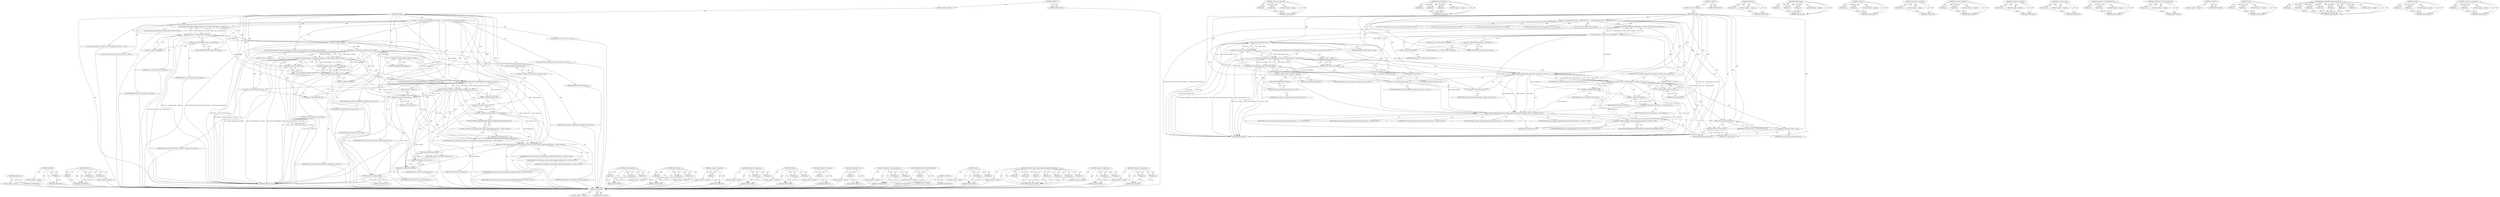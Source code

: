 digraph "&lt;operator&gt;.assignment" {
vulnerable_177 [label=<(METHOD,GetExtension)>];
vulnerable_178 [label=<(BLOCK,&lt;empty&gt;,&lt;empty&gt;)>];
vulnerable_179 [label=<(METHOD_RETURN,ANY)>];
vulnerable_124 [label=<(METHOD,&lt;operator&gt;.logicalAnd)>];
vulnerable_125 [label=<(PARAM,p1)>];
vulnerable_126 [label=<(PARAM,p2)>];
vulnerable_127 [label=<(BLOCK,&lt;empty&gt;,&lt;empty&gt;)>];
vulnerable_128 [label=<(METHOD_RETURN,ANY)>];
vulnerable_148 [label=<(METHOD,ParseCookieStore)>];
vulnerable_149 [label=<(PARAM,p1)>];
vulnerable_150 [label=<(PARAM,p2)>];
vulnerable_151 [label=<(PARAM,p3)>];
vulnerable_152 [label=<(BLOCK,&lt;empty&gt;,&lt;empty&gt;)>];
vulnerable_153 [label=<(METHOD_RETURN,ANY)>];
vulnerable_6 [label=<(METHOD,&lt;global&gt;)<SUB>1</SUB>>];
vulnerable_7 [label=<(BLOCK,&lt;empty&gt;,&lt;empty&gt;)<SUB>1</SUB>>];
vulnerable_8 [label=<(METHOD,RunImpl)<SUB>1</SUB>>];
vulnerable_9 [label=<(BLOCK,{
   DictionaryValue* details;
   EXTENSION_FUN...,{
   DictionaryValue* details;
   EXTENSION_FUN...)<SUB>1</SUB>>];
vulnerable_10 [label="<(LOCAL,DictionaryValue* details: DictionaryValue*)<SUB>2</SUB>>"];
vulnerable_11 [label=<(EXTENSION_FUNCTION_VALIDATE,EXTENSION_FUNCTION_VALIDATE(args_-&gt;GetDictionar...)<SUB>3</SUB>>];
vulnerable_12 [label=<(GetDictionary,args_-&gt;GetDictionary(0, &amp;details))<SUB>3</SUB>>];
vulnerable_13 [label=<(&lt;operator&gt;.indirectFieldAccess,args_-&gt;GetDictionary)<SUB>3</SUB>>];
vulnerable_14 [label=<(IDENTIFIER,args_,args_-&gt;GetDictionary(0, &amp;details))<SUB>3</SUB>>];
vulnerable_15 [label=<(FIELD_IDENTIFIER,GetDictionary,GetDictionary)<SUB>3</SUB>>];
vulnerable_16 [label=<(LITERAL,0,args_-&gt;GetDictionary(0, &amp;details))<SUB>3</SUB>>];
vulnerable_17 [label=<(&lt;operator&gt;.addressOf,&amp;details)<SUB>3</SUB>>];
vulnerable_18 [label=<(IDENTIFIER,details,args_-&gt;GetDictionary(0, &amp;details))<SUB>3</SUB>>];
vulnerable_19 [label="<(LOCAL,GURL url: GURL)<SUB>5</SUB>>"];
vulnerable_20 [label="<(CONTROL_STRUCTURE,IF,if (details-&gt;HasKey(keys::kUrlKey) &amp;&amp; !ParseUrl(details, &amp;url)))<SUB>6</SUB>>"];
vulnerable_21 [label="<(&lt;operator&gt;.logicalAnd,details-&gt;HasKey(keys::kUrlKey) &amp;&amp; !ParseUrl(det...)<SUB>6</SUB>>"];
vulnerable_22 [label="<(HasKey,details-&gt;HasKey(keys::kUrlKey))<SUB>6</SUB>>"];
vulnerable_23 [label=<(&lt;operator&gt;.indirectFieldAccess,details-&gt;HasKey)<SUB>6</SUB>>];
vulnerable_24 [label="<(IDENTIFIER,details,details-&gt;HasKey(keys::kUrlKey))<SUB>6</SUB>>"];
vulnerable_25 [label=<(FIELD_IDENTIFIER,HasKey,HasKey)<SUB>6</SUB>>];
vulnerable_26 [label="<(&lt;operator&gt;.fieldAccess,keys::kUrlKey)<SUB>6</SUB>>"];
vulnerable_27 [label="<(IDENTIFIER,keys,details-&gt;HasKey(keys::kUrlKey))<SUB>6</SUB>>"];
vulnerable_28 [label=<(FIELD_IDENTIFIER,kUrlKey,kUrlKey)<SUB>6</SUB>>];
vulnerable_29 [label=<(&lt;operator&gt;.logicalNot,!ParseUrl(details, &amp;url))<SUB>6</SUB>>];
vulnerable_30 [label=<(ParseUrl,ParseUrl(details, &amp;url))<SUB>6</SUB>>];
vulnerable_31 [label=<(IDENTIFIER,details,ParseUrl(details, &amp;url))<SUB>6</SUB>>];
vulnerable_32 [label=<(&lt;operator&gt;.addressOf,&amp;url)<SUB>6</SUB>>];
vulnerable_33 [label=<(IDENTIFIER,url,ParseUrl(details, &amp;url))<SUB>6</SUB>>];
vulnerable_34 [label=<(BLOCK,&lt;empty&gt;,&lt;empty&gt;)<SUB>7</SUB>>];
vulnerable_35 [label=<(RETURN,return false;,return false;)<SUB>7</SUB>>];
vulnerable_36 [label=<(LITERAL,false,return false;)<SUB>7</SUB>>];
vulnerable_37 [label="<(LOCAL,net.CookieStore* cookie_store: net.CookieStore*)<SUB>9</SUB>>"];
vulnerable_38 [label="<(LOCAL,std.string store_id: std.string)<SUB>10</SUB>>"];
vulnerable_39 [label=<(CONTROL_STRUCTURE,IF,if (!ParseCookieStore(details, &amp;cookie_store, &amp;store_id)))<SUB>11</SUB>>];
vulnerable_40 [label=<(&lt;operator&gt;.logicalNot,!ParseCookieStore(details, &amp;cookie_store, &amp;stor...)<SUB>11</SUB>>];
vulnerable_41 [label=<(ParseCookieStore,ParseCookieStore(details, &amp;cookie_store, &amp;store...)<SUB>11</SUB>>];
vulnerable_42 [label=<(IDENTIFIER,details,ParseCookieStore(details, &amp;cookie_store, &amp;store...)<SUB>11</SUB>>];
vulnerable_43 [label=<(&lt;operator&gt;.addressOf,&amp;cookie_store)<SUB>11</SUB>>];
vulnerable_44 [label=<(IDENTIFIER,cookie_store,ParseCookieStore(details, &amp;cookie_store, &amp;store...)<SUB>11</SUB>>];
vulnerable_45 [label=<(&lt;operator&gt;.addressOf,&amp;store_id)<SUB>11</SUB>>];
vulnerable_46 [label=<(IDENTIFIER,store_id,ParseCookieStore(details, &amp;cookie_store, &amp;store...)<SUB>11</SUB>>];
vulnerable_47 [label=<(BLOCK,&lt;empty&gt;,&lt;empty&gt;)<SUB>12</SUB>>];
vulnerable_48 [label=<(RETURN,return false;,return false;)<SUB>12</SUB>>];
vulnerable_49 [label=<(LITERAL,false,return false;)<SUB>12</SUB>>];
vulnerable_50 [label=<(DCHECK,DCHECK(cookie_store))<SUB>13</SUB>>];
vulnerable_51 [label=<(IDENTIFIER,cookie_store,DCHECK(cookie_store))<SUB>13</SUB>>];
vulnerable_52 [label="<(LOCAL,ListValue* matching_list: ListValue*)<SUB>15</SUB>>"];
vulnerable_53 [label=<(&lt;operator&gt;.assignment,* matching_list = new ListValue())<SUB>15</SUB>>];
vulnerable_54 [label=<(IDENTIFIER,matching_list,* matching_list = new ListValue())<SUB>15</SUB>>];
vulnerable_55 [label=<(&lt;operator&gt;.new,new ListValue())<SUB>15</SUB>>];
vulnerable_56 [label=<(IDENTIFIER,ListValue,new ListValue())<SUB>15</SUB>>];
vulnerable_57 [label="<(helpers.AppendMatchingCookiesToList,helpers::AppendMatchingCookiesToList(cookie_sto...)<SUB>16</SUB>>"];
vulnerable_58 [label="<(&lt;operator&gt;.fieldAccess,helpers::AppendMatchingCookiesToList)<SUB>16</SUB>>"];
vulnerable_59 [label="<(IDENTIFIER,helpers,helpers::AppendMatchingCookiesToList(cookie_sto...)<SUB>16</SUB>>"];
vulnerable_60 [label=<(FIELD_IDENTIFIER,AppendMatchingCookiesToList,AppendMatchingCookiesToList)<SUB>16</SUB>>];
vulnerable_61 [label="<(IDENTIFIER,cookie_store,helpers::AppendMatchingCookiesToList(cookie_sto...)<SUB>16</SUB>>"];
vulnerable_62 [label="<(IDENTIFIER,store_id,helpers::AppendMatchingCookiesToList(cookie_sto...)<SUB>16</SUB>>"];
vulnerable_63 [label="<(IDENTIFIER,url,helpers::AppendMatchingCookiesToList(cookie_sto...)<SUB>16</SUB>>"];
vulnerable_64 [label="<(IDENTIFIER,details,helpers::AppendMatchingCookiesToList(cookie_sto...)<SUB>16</SUB>>"];
vulnerable_65 [label=<(GetExtension,GetExtension())<SUB>17</SUB>>];
vulnerable_66 [label="<(IDENTIFIER,matching_list,helpers::AppendMatchingCookiesToList(cookie_sto...)<SUB>17</SUB>>"];
vulnerable_67 [label=<(reset,result_.reset(matching_list))<SUB>18</SUB>>];
vulnerable_68 [label=<(&lt;operator&gt;.fieldAccess,result_.reset)<SUB>18</SUB>>];
vulnerable_69 [label=<(IDENTIFIER,result_,result_.reset(matching_list))<SUB>18</SUB>>];
vulnerable_70 [label=<(FIELD_IDENTIFIER,reset,reset)<SUB>18</SUB>>];
vulnerable_71 [label=<(IDENTIFIER,matching_list,result_.reset(matching_list))<SUB>18</SUB>>];
vulnerable_72 [label=<(RETURN,return true;,return true;)<SUB>19</SUB>>];
vulnerable_73 [label=<(LITERAL,true,return true;)<SUB>19</SUB>>];
vulnerable_74 [label=<(METHOD_RETURN,bool)<SUB>1</SUB>>];
vulnerable_76 [label=<(METHOD_RETURN,ANY)<SUB>1</SUB>>];
vulnerable_154 [label=<(METHOD,DCHECK)>];
vulnerable_155 [label=<(PARAM,p1)>];
vulnerable_156 [label=<(BLOCK,&lt;empty&gt;,&lt;empty&gt;)>];
vulnerable_157 [label=<(METHOD_RETURN,ANY)>];
vulnerable_109 [label=<(METHOD,GetDictionary)>];
vulnerable_110 [label=<(PARAM,p1)>];
vulnerable_111 [label=<(PARAM,p2)>];
vulnerable_112 [label=<(PARAM,p3)>];
vulnerable_113 [label=<(BLOCK,&lt;empty&gt;,&lt;empty&gt;)>];
vulnerable_114 [label=<(METHOD_RETURN,ANY)>];
vulnerable_143 [label=<(METHOD,ParseUrl)>];
vulnerable_144 [label=<(PARAM,p1)>];
vulnerable_145 [label=<(PARAM,p2)>];
vulnerable_146 [label=<(BLOCK,&lt;empty&gt;,&lt;empty&gt;)>];
vulnerable_147 [label=<(METHOD_RETURN,ANY)>];
vulnerable_139 [label=<(METHOD,&lt;operator&gt;.logicalNot)>];
vulnerable_140 [label=<(PARAM,p1)>];
vulnerable_141 [label=<(BLOCK,&lt;empty&gt;,&lt;empty&gt;)>];
vulnerable_142 [label=<(METHOD_RETURN,ANY)>];
vulnerable_134 [label=<(METHOD,&lt;operator&gt;.fieldAccess)>];
vulnerable_135 [label=<(PARAM,p1)>];
vulnerable_136 [label=<(PARAM,p2)>];
vulnerable_137 [label=<(BLOCK,&lt;empty&gt;,&lt;empty&gt;)>];
vulnerable_138 [label=<(METHOD_RETURN,ANY)>];
vulnerable_120 [label=<(METHOD,&lt;operator&gt;.addressOf)>];
vulnerable_121 [label=<(PARAM,p1)>];
vulnerable_122 [label=<(BLOCK,&lt;empty&gt;,&lt;empty&gt;)>];
vulnerable_123 [label=<(METHOD_RETURN,ANY)>];
vulnerable_163 [label=<(METHOD,&lt;operator&gt;.new)>];
vulnerable_164 [label=<(PARAM,p1)>];
vulnerable_165 [label=<(BLOCK,&lt;empty&gt;,&lt;empty&gt;)>];
vulnerable_166 [label=<(METHOD_RETURN,ANY)>];
vulnerable_115 [label=<(METHOD,&lt;operator&gt;.indirectFieldAccess)>];
vulnerable_116 [label=<(PARAM,p1)>];
vulnerable_117 [label=<(PARAM,p2)>];
vulnerable_118 [label=<(BLOCK,&lt;empty&gt;,&lt;empty&gt;)>];
vulnerable_119 [label=<(METHOD_RETURN,ANY)>];
vulnerable_105 [label=<(METHOD,EXTENSION_FUNCTION_VALIDATE)>];
vulnerable_106 [label=<(PARAM,p1)>];
vulnerable_107 [label=<(BLOCK,&lt;empty&gt;,&lt;empty&gt;)>];
vulnerable_108 [label=<(METHOD_RETURN,ANY)>];
vulnerable_99 [label=<(METHOD,&lt;global&gt;)<SUB>1</SUB>>];
vulnerable_100 [label=<(BLOCK,&lt;empty&gt;,&lt;empty&gt;)>];
vulnerable_101 [label=<(METHOD_RETURN,ANY)>];
vulnerable_180 [label=<(METHOD,reset)>];
vulnerable_181 [label=<(PARAM,p1)>];
vulnerable_182 [label=<(PARAM,p2)>];
vulnerable_183 [label=<(BLOCK,&lt;empty&gt;,&lt;empty&gt;)>];
vulnerable_184 [label=<(METHOD_RETURN,ANY)>];
vulnerable_167 [label=<(METHOD,helpers.AppendMatchingCookiesToList)>];
vulnerable_168 [label=<(PARAM,p1)>];
vulnerable_169 [label=<(PARAM,p2)>];
vulnerable_170 [label=<(PARAM,p3)>];
vulnerable_171 [label=<(PARAM,p4)>];
vulnerable_172 [label=<(PARAM,p5)>];
vulnerable_173 [label=<(PARAM,p6)>];
vulnerable_174 [label=<(PARAM,p7)>];
vulnerable_175 [label=<(BLOCK,&lt;empty&gt;,&lt;empty&gt;)>];
vulnerable_176 [label=<(METHOD_RETURN,ANY)>];
vulnerable_129 [label=<(METHOD,HasKey)>];
vulnerable_130 [label=<(PARAM,p1)>];
vulnerable_131 [label=<(PARAM,p2)>];
vulnerable_132 [label=<(BLOCK,&lt;empty&gt;,&lt;empty&gt;)>];
vulnerable_133 [label=<(METHOD_RETURN,ANY)>];
vulnerable_158 [label=<(METHOD,&lt;operator&gt;.assignment)>];
vulnerable_159 [label=<(PARAM,p1)>];
vulnerable_160 [label=<(PARAM,p2)>];
vulnerable_161 [label=<(BLOCK,&lt;empty&gt;,&lt;empty&gt;)>];
vulnerable_162 [label=<(METHOD_RETURN,ANY)>];
fixed_181 [label=<(METHOD,GetExtension)>];
fixed_182 [label=<(BLOCK,&lt;empty&gt;,&lt;empty&gt;)>];
fixed_183 [label=<(METHOD_RETURN,ANY)>];
fixed_127 [label=<(METHOD,DCHECK)>];
fixed_128 [label=<(PARAM,p1)>];
fixed_129 [label=<(BLOCK,&lt;empty&gt;,&lt;empty&gt;)>];
fixed_130 [label=<(METHOD_RETURN,ANY)>];
fixed_150 [label=<(METHOD,ParseUrl)>];
fixed_151 [label=<(PARAM,p1)>];
fixed_152 [label=<(PARAM,p2)>];
fixed_153 [label=<(PARAM,p3)>];
fixed_154 [label=<(BLOCK,&lt;empty&gt;,&lt;empty&gt;)>];
fixed_155 [label=<(METHOD_RETURN,ANY)>];
fixed_6 [label=<(METHOD,&lt;global&gt;)<SUB>1</SUB>>];
fixed_7 [label=<(BLOCK,&lt;empty&gt;,&lt;empty&gt;)<SUB>1</SUB>>];
fixed_8 [label=<(METHOD,RunImpl)<SUB>1</SUB>>];
fixed_9 [label=<(BLOCK,{
  // Return false if the arguments are malfor...,{
  // Return false if the arguments are malfor...)<SUB>1</SUB>>];
fixed_10 [label="<(LOCAL,DictionaryValue* details: DictionaryValue*)<SUB>3</SUB>>"];
fixed_11 [label=<(EXTENSION_FUNCTION_VALIDATE,EXTENSION_FUNCTION_VALIDATE(args_-&gt;GetDictionar...)<SUB>4</SUB>>];
fixed_12 [label=<(GetDictionary,args_-&gt;GetDictionary(0, &amp;details))<SUB>4</SUB>>];
fixed_13 [label=<(&lt;operator&gt;.indirectFieldAccess,args_-&gt;GetDictionary)<SUB>4</SUB>>];
fixed_14 [label=<(IDENTIFIER,args_,args_-&gt;GetDictionary(0, &amp;details))<SUB>4</SUB>>];
fixed_15 [label=<(FIELD_IDENTIFIER,GetDictionary,GetDictionary)<SUB>4</SUB>>];
fixed_16 [label=<(LITERAL,0,args_-&gt;GetDictionary(0, &amp;details))<SUB>4</SUB>>];
fixed_17 [label=<(&lt;operator&gt;.addressOf,&amp;details)<SUB>4</SUB>>];
fixed_18 [label=<(IDENTIFIER,details,args_-&gt;GetDictionary(0, &amp;details))<SUB>4</SUB>>];
fixed_19 [label=<(DCHECK,DCHECK(details))<SUB>5</SUB>>];
fixed_20 [label=<(IDENTIFIER,details,DCHECK(details))<SUB>5</SUB>>];
fixed_21 [label="<(LOCAL,GURL url: GURL)<SUB>7</SUB>>"];
fixed_22 [label="<(CONTROL_STRUCTURE,IF,if (details-&gt;HasKey(keys::kUrlKey) &amp;&amp; !ParseUrl(details, &amp;url, false)))<SUB>8</SUB>>"];
fixed_23 [label="<(&lt;operator&gt;.logicalAnd,details-&gt;HasKey(keys::kUrlKey) &amp;&amp; !ParseUrl(det...)<SUB>8</SUB>>"];
fixed_24 [label="<(HasKey,details-&gt;HasKey(keys::kUrlKey))<SUB>8</SUB>>"];
fixed_25 [label=<(&lt;operator&gt;.indirectFieldAccess,details-&gt;HasKey)<SUB>8</SUB>>];
fixed_26 [label="<(IDENTIFIER,details,details-&gt;HasKey(keys::kUrlKey))<SUB>8</SUB>>"];
fixed_27 [label=<(FIELD_IDENTIFIER,HasKey,HasKey)<SUB>8</SUB>>];
fixed_28 [label="<(&lt;operator&gt;.fieldAccess,keys::kUrlKey)<SUB>8</SUB>>"];
fixed_29 [label="<(IDENTIFIER,keys,details-&gt;HasKey(keys::kUrlKey))<SUB>8</SUB>>"];
fixed_30 [label=<(FIELD_IDENTIFIER,kUrlKey,kUrlKey)<SUB>8</SUB>>];
fixed_31 [label=<(&lt;operator&gt;.logicalNot,!ParseUrl(details, &amp;url, false))<SUB>8</SUB>>];
fixed_32 [label=<(ParseUrl,ParseUrl(details, &amp;url, false))<SUB>8</SUB>>];
fixed_33 [label=<(IDENTIFIER,details,ParseUrl(details, &amp;url, false))<SUB>8</SUB>>];
fixed_34 [label=<(&lt;operator&gt;.addressOf,&amp;url)<SUB>8</SUB>>];
fixed_35 [label=<(IDENTIFIER,url,ParseUrl(details, &amp;url, false))<SUB>8</SUB>>];
fixed_36 [label=<(LITERAL,false,ParseUrl(details, &amp;url, false))<SUB>8</SUB>>];
fixed_37 [label=<(BLOCK,&lt;empty&gt;,&lt;empty&gt;)<SUB>9</SUB>>];
fixed_38 [label=<(RETURN,return false;,return false;)<SUB>9</SUB>>];
fixed_39 [label=<(LITERAL,false,return false;)<SUB>9</SUB>>];
fixed_40 [label="<(LOCAL,net.CookieStore* cookie_store: net.CookieStore*)<SUB>11</SUB>>"];
fixed_41 [label="<(LOCAL,std.string store_id: std.string)<SUB>12</SUB>>"];
fixed_42 [label=<(CONTROL_STRUCTURE,IF,if (!ParseCookieStore(details, &amp;cookie_store, &amp;store_id)))<SUB>13</SUB>>];
fixed_43 [label=<(&lt;operator&gt;.logicalNot,!ParseCookieStore(details, &amp;cookie_store, &amp;stor...)<SUB>13</SUB>>];
fixed_44 [label=<(ParseCookieStore,ParseCookieStore(details, &amp;cookie_store, &amp;store...)<SUB>13</SUB>>];
fixed_45 [label=<(IDENTIFIER,details,ParseCookieStore(details, &amp;cookie_store, &amp;store...)<SUB>13</SUB>>];
fixed_46 [label=<(&lt;operator&gt;.addressOf,&amp;cookie_store)<SUB>13</SUB>>];
fixed_47 [label=<(IDENTIFIER,cookie_store,ParseCookieStore(details, &amp;cookie_store, &amp;store...)<SUB>13</SUB>>];
fixed_48 [label=<(&lt;operator&gt;.addressOf,&amp;store_id)<SUB>13</SUB>>];
fixed_49 [label=<(IDENTIFIER,store_id,ParseCookieStore(details, &amp;cookie_store, &amp;store...)<SUB>13</SUB>>];
fixed_50 [label=<(BLOCK,&lt;empty&gt;,&lt;empty&gt;)<SUB>14</SUB>>];
fixed_51 [label=<(RETURN,return false;,return false;)<SUB>14</SUB>>];
fixed_52 [label=<(LITERAL,false,return false;)<SUB>14</SUB>>];
fixed_53 [label=<(DCHECK,DCHECK(cookie_store))<SUB>15</SUB>>];
fixed_54 [label=<(IDENTIFIER,cookie_store,DCHECK(cookie_store))<SUB>15</SUB>>];
fixed_55 [label="<(LOCAL,ListValue* matching_list: ListValue*)<SUB>17</SUB>>"];
fixed_56 [label=<(&lt;operator&gt;.assignment,* matching_list = new ListValue())<SUB>17</SUB>>];
fixed_57 [label=<(IDENTIFIER,matching_list,* matching_list = new ListValue())<SUB>17</SUB>>];
fixed_58 [label=<(&lt;operator&gt;.new,new ListValue())<SUB>17</SUB>>];
fixed_59 [label=<(IDENTIFIER,ListValue,new ListValue())<SUB>17</SUB>>];
fixed_60 [label="<(extension_cookies_helpers.AppendMatchingCookiesToList,extension_cookies_helpers::AppendMatchingCookie...)<SUB>18</SUB>>"];
fixed_61 [label="<(&lt;operator&gt;.fieldAccess,extension_cookies_helpers::AppendMatchingCookie...)<SUB>18</SUB>>"];
fixed_62 [label="<(IDENTIFIER,extension_cookies_helpers,extension_cookies_helpers::AppendMatchingCookie...)<SUB>18</SUB>>"];
fixed_63 [label=<(FIELD_IDENTIFIER,AppendMatchingCookiesToList,AppendMatchingCookiesToList)<SUB>18</SUB>>];
fixed_64 [label="<(IDENTIFIER,cookie_store,extension_cookies_helpers::AppendMatchingCookie...)<SUB>19</SUB>>"];
fixed_65 [label="<(IDENTIFIER,store_id,extension_cookies_helpers::AppendMatchingCookie...)<SUB>19</SUB>>"];
fixed_66 [label="<(IDENTIFIER,url,extension_cookies_helpers::AppendMatchingCookie...)<SUB>19</SUB>>"];
fixed_67 [label="<(IDENTIFIER,details,extension_cookies_helpers::AppendMatchingCookie...)<SUB>19</SUB>>"];
fixed_68 [label=<(GetExtension,GetExtension())<SUB>19</SUB>>];
fixed_69 [label="<(IDENTIFIER,matching_list,extension_cookies_helpers::AppendMatchingCookie...)<SUB>19</SUB>>"];
fixed_70 [label=<(reset,result_.reset(matching_list))<SUB>20</SUB>>];
fixed_71 [label=<(&lt;operator&gt;.fieldAccess,result_.reset)<SUB>20</SUB>>];
fixed_72 [label=<(IDENTIFIER,result_,result_.reset(matching_list))<SUB>20</SUB>>];
fixed_73 [label=<(FIELD_IDENTIFIER,reset,reset)<SUB>20</SUB>>];
fixed_74 [label=<(IDENTIFIER,matching_list,result_.reset(matching_list))<SUB>20</SUB>>];
fixed_75 [label=<(RETURN,return true;,return true;)<SUB>21</SUB>>];
fixed_76 [label=<(LITERAL,true,return true;)<SUB>21</SUB>>];
fixed_77 [label=<(METHOD_RETURN,bool)<SUB>1</SUB>>];
fixed_79 [label=<(METHOD_RETURN,ANY)<SUB>1</SUB>>];
fixed_156 [label=<(METHOD,ParseCookieStore)>];
fixed_157 [label=<(PARAM,p1)>];
fixed_158 [label=<(PARAM,p2)>];
fixed_159 [label=<(PARAM,p3)>];
fixed_160 [label=<(BLOCK,&lt;empty&gt;,&lt;empty&gt;)>];
fixed_161 [label=<(METHOD_RETURN,ANY)>];
fixed_112 [label=<(METHOD,GetDictionary)>];
fixed_113 [label=<(PARAM,p1)>];
fixed_114 [label=<(PARAM,p2)>];
fixed_115 [label=<(PARAM,p3)>];
fixed_116 [label=<(BLOCK,&lt;empty&gt;,&lt;empty&gt;)>];
fixed_117 [label=<(METHOD_RETURN,ANY)>];
fixed_146 [label=<(METHOD,&lt;operator&gt;.logicalNot)>];
fixed_147 [label=<(PARAM,p1)>];
fixed_148 [label=<(BLOCK,&lt;empty&gt;,&lt;empty&gt;)>];
fixed_149 [label=<(METHOD_RETURN,ANY)>];
fixed_141 [label=<(METHOD,&lt;operator&gt;.fieldAccess)>];
fixed_142 [label=<(PARAM,p1)>];
fixed_143 [label=<(PARAM,p2)>];
fixed_144 [label=<(BLOCK,&lt;empty&gt;,&lt;empty&gt;)>];
fixed_145 [label=<(METHOD_RETURN,ANY)>];
fixed_136 [label=<(METHOD,HasKey)>];
fixed_137 [label=<(PARAM,p1)>];
fixed_138 [label=<(PARAM,p2)>];
fixed_139 [label=<(BLOCK,&lt;empty&gt;,&lt;empty&gt;)>];
fixed_140 [label=<(METHOD_RETURN,ANY)>];
fixed_123 [label=<(METHOD,&lt;operator&gt;.addressOf)>];
fixed_124 [label=<(PARAM,p1)>];
fixed_125 [label=<(BLOCK,&lt;empty&gt;,&lt;empty&gt;)>];
fixed_126 [label=<(METHOD_RETURN,ANY)>];
fixed_167 [label=<(METHOD,&lt;operator&gt;.new)>];
fixed_168 [label=<(PARAM,p1)>];
fixed_169 [label=<(BLOCK,&lt;empty&gt;,&lt;empty&gt;)>];
fixed_170 [label=<(METHOD_RETURN,ANY)>];
fixed_118 [label=<(METHOD,&lt;operator&gt;.indirectFieldAccess)>];
fixed_119 [label=<(PARAM,p1)>];
fixed_120 [label=<(PARAM,p2)>];
fixed_121 [label=<(BLOCK,&lt;empty&gt;,&lt;empty&gt;)>];
fixed_122 [label=<(METHOD_RETURN,ANY)>];
fixed_108 [label=<(METHOD,EXTENSION_FUNCTION_VALIDATE)>];
fixed_109 [label=<(PARAM,p1)>];
fixed_110 [label=<(BLOCK,&lt;empty&gt;,&lt;empty&gt;)>];
fixed_111 [label=<(METHOD_RETURN,ANY)>];
fixed_102 [label=<(METHOD,&lt;global&gt;)<SUB>1</SUB>>];
fixed_103 [label=<(BLOCK,&lt;empty&gt;,&lt;empty&gt;)>];
fixed_104 [label=<(METHOD_RETURN,ANY)>];
fixed_184 [label=<(METHOD,reset)>];
fixed_185 [label=<(PARAM,p1)>];
fixed_186 [label=<(PARAM,p2)>];
fixed_187 [label=<(BLOCK,&lt;empty&gt;,&lt;empty&gt;)>];
fixed_188 [label=<(METHOD_RETURN,ANY)>];
fixed_171 [label=<(METHOD,extension_cookies_helpers.AppendMatchingCookiesToList)>];
fixed_172 [label=<(PARAM,p1)>];
fixed_173 [label=<(PARAM,p2)>];
fixed_174 [label=<(PARAM,p3)>];
fixed_175 [label=<(PARAM,p4)>];
fixed_176 [label=<(PARAM,p5)>];
fixed_177 [label=<(PARAM,p6)>];
fixed_178 [label=<(PARAM,p7)>];
fixed_179 [label=<(BLOCK,&lt;empty&gt;,&lt;empty&gt;)>];
fixed_180 [label=<(METHOD_RETURN,ANY)>];
fixed_131 [label=<(METHOD,&lt;operator&gt;.logicalAnd)>];
fixed_132 [label=<(PARAM,p1)>];
fixed_133 [label=<(PARAM,p2)>];
fixed_134 [label=<(BLOCK,&lt;empty&gt;,&lt;empty&gt;)>];
fixed_135 [label=<(METHOD_RETURN,ANY)>];
fixed_162 [label=<(METHOD,&lt;operator&gt;.assignment)>];
fixed_163 [label=<(PARAM,p1)>];
fixed_164 [label=<(PARAM,p2)>];
fixed_165 [label=<(BLOCK,&lt;empty&gt;,&lt;empty&gt;)>];
fixed_166 [label=<(METHOD_RETURN,ANY)>];
vulnerable_177 -> vulnerable_178  [key=0, label="AST: "];
vulnerable_177 -> vulnerable_179  [key=0, label="AST: "];
vulnerable_177 -> vulnerable_179  [key=1, label="CFG: "];
vulnerable_124 -> vulnerable_125  [key=0, label="AST: "];
vulnerable_124 -> vulnerable_125  [key=1, label="DDG: "];
vulnerable_124 -> vulnerable_127  [key=0, label="AST: "];
vulnerable_124 -> vulnerable_126  [key=0, label="AST: "];
vulnerable_124 -> vulnerable_126  [key=1, label="DDG: "];
vulnerable_124 -> vulnerable_128  [key=0, label="AST: "];
vulnerable_124 -> vulnerable_128  [key=1, label="CFG: "];
vulnerable_125 -> vulnerable_128  [key=0, label="DDG: p1"];
vulnerable_126 -> vulnerable_128  [key=0, label="DDG: p2"];
vulnerable_148 -> vulnerable_149  [key=0, label="AST: "];
vulnerable_148 -> vulnerable_149  [key=1, label="DDG: "];
vulnerable_148 -> vulnerable_152  [key=0, label="AST: "];
vulnerable_148 -> vulnerable_150  [key=0, label="AST: "];
vulnerable_148 -> vulnerable_150  [key=1, label="DDG: "];
vulnerable_148 -> vulnerable_153  [key=0, label="AST: "];
vulnerable_148 -> vulnerable_153  [key=1, label="CFG: "];
vulnerable_148 -> vulnerable_151  [key=0, label="AST: "];
vulnerable_148 -> vulnerable_151  [key=1, label="DDG: "];
vulnerable_149 -> vulnerable_153  [key=0, label="DDG: p1"];
vulnerable_150 -> vulnerable_153  [key=0, label="DDG: p2"];
vulnerable_151 -> vulnerable_153  [key=0, label="DDG: p3"];
vulnerable_6 -> vulnerable_7  [key=0, label="AST: "];
vulnerable_6 -> vulnerable_76  [key=0, label="AST: "];
vulnerable_6 -> vulnerable_76  [key=1, label="CFG: "];
vulnerable_7 -> vulnerable_8  [key=0, label="AST: "];
vulnerable_8 -> vulnerable_9  [key=0, label="AST: "];
vulnerable_8 -> vulnerable_74  [key=0, label="AST: "];
vulnerable_8 -> vulnerable_15  [key=0, label="CFG: "];
vulnerable_8 -> vulnerable_72  [key=0, label="DDG: "];
vulnerable_8 -> vulnerable_50  [key=0, label="DDG: "];
vulnerable_8 -> vulnerable_57  [key=0, label="DDG: "];
vulnerable_8 -> vulnerable_67  [key=0, label="DDG: "];
vulnerable_8 -> vulnerable_73  [key=0, label="DDG: "];
vulnerable_8 -> vulnerable_12  [key=0, label="DDG: "];
vulnerable_8 -> vulnerable_35  [key=0, label="DDG: "];
vulnerable_8 -> vulnerable_48  [key=0, label="DDG: "];
vulnerable_8 -> vulnerable_55  [key=0, label="DDG: "];
vulnerable_8 -> vulnerable_22  [key=0, label="DDG: "];
vulnerable_8 -> vulnerable_36  [key=0, label="DDG: "];
vulnerable_8 -> vulnerable_41  [key=0, label="DDG: "];
vulnerable_8 -> vulnerable_49  [key=0, label="DDG: "];
vulnerable_8 -> vulnerable_30  [key=0, label="DDG: "];
vulnerable_9 -> vulnerable_10  [key=0, label="AST: "];
vulnerable_9 -> vulnerable_11  [key=0, label="AST: "];
vulnerable_9 -> vulnerable_19  [key=0, label="AST: "];
vulnerable_9 -> vulnerable_20  [key=0, label="AST: "];
vulnerable_9 -> vulnerable_37  [key=0, label="AST: "];
vulnerable_9 -> vulnerable_38  [key=0, label="AST: "];
vulnerable_9 -> vulnerable_39  [key=0, label="AST: "];
vulnerable_9 -> vulnerable_50  [key=0, label="AST: "];
vulnerable_9 -> vulnerable_52  [key=0, label="AST: "];
vulnerable_9 -> vulnerable_53  [key=0, label="AST: "];
vulnerable_9 -> vulnerable_57  [key=0, label="AST: "];
vulnerable_9 -> vulnerable_67  [key=0, label="AST: "];
vulnerable_9 -> vulnerable_72  [key=0, label="AST: "];
vulnerable_11 -> vulnerable_12  [key=0, label="AST: "];
vulnerable_11 -> vulnerable_25  [key=0, label="CFG: "];
vulnerable_11 -> vulnerable_74  [key=0, label="DDG: args_-&gt;GetDictionary(0, &amp;details)"];
vulnerable_11 -> vulnerable_74  [key=1, label="DDG: EXTENSION_FUNCTION_VALIDATE(args_-&gt;GetDictionary(0, &amp;details))"];
vulnerable_12 -> vulnerable_13  [key=0, label="AST: "];
vulnerable_12 -> vulnerable_16  [key=0, label="AST: "];
vulnerable_12 -> vulnerable_17  [key=0, label="AST: "];
vulnerable_12 -> vulnerable_11  [key=0, label="CFG: "];
vulnerable_12 -> vulnerable_11  [key=1, label="DDG: args_-&gt;GetDictionary"];
vulnerable_12 -> vulnerable_11  [key=2, label="DDG: 0"];
vulnerable_12 -> vulnerable_11  [key=3, label="DDG: &amp;details"];
vulnerable_12 -> vulnerable_74  [key=0, label="DDG: args_-&gt;GetDictionary"];
vulnerable_12 -> vulnerable_74  [key=1, label="DDG: &amp;details"];
vulnerable_12 -> vulnerable_57  [key=0, label="DDG: &amp;details"];
vulnerable_12 -> vulnerable_41  [key=0, label="DDG: &amp;details"];
vulnerable_12 -> vulnerable_30  [key=0, label="DDG: &amp;details"];
vulnerable_13 -> vulnerable_14  [key=0, label="AST: "];
vulnerable_13 -> vulnerable_15  [key=0, label="AST: "];
vulnerable_13 -> vulnerable_17  [key=0, label="CFG: "];
vulnerable_15 -> vulnerable_13  [key=0, label="CFG: "];
vulnerable_17 -> vulnerable_18  [key=0, label="AST: "];
vulnerable_17 -> vulnerable_12  [key=0, label="CFG: "];
vulnerable_20 -> vulnerable_21  [key=0, label="AST: "];
vulnerable_20 -> vulnerable_34  [key=0, label="AST: "];
vulnerable_21 -> vulnerable_22  [key=0, label="AST: "];
vulnerable_21 -> vulnerable_29  [key=0, label="AST: "];
vulnerable_21 -> vulnerable_35  [key=0, label="CFG: "];
vulnerable_21 -> vulnerable_35  [key=1, label="CDG: "];
vulnerable_21 -> vulnerable_43  [key=0, label="CFG: "];
vulnerable_21 -> vulnerable_43  [key=1, label="CDG: "];
vulnerable_21 -> vulnerable_74  [key=0, label="DDG: details-&gt;HasKey(keys::kUrlKey)"];
vulnerable_21 -> vulnerable_74  [key=1, label="DDG: !ParseUrl(details, &amp;url)"];
vulnerable_21 -> vulnerable_74  [key=2, label="DDG: details-&gt;HasKey(keys::kUrlKey) &amp;&amp; !ParseUrl(details, &amp;url)"];
vulnerable_21 -> vulnerable_41  [key=0, label="CDG: "];
vulnerable_21 -> vulnerable_45  [key=0, label="CDG: "];
vulnerable_21 -> vulnerable_40  [key=0, label="CDG: "];
vulnerable_22 -> vulnerable_23  [key=0, label="AST: "];
vulnerable_22 -> vulnerable_26  [key=0, label="AST: "];
vulnerable_22 -> vulnerable_21  [key=0, label="CFG: "];
vulnerable_22 -> vulnerable_21  [key=1, label="DDG: details-&gt;HasKey"];
vulnerable_22 -> vulnerable_21  [key=2, label="DDG: keys::kUrlKey"];
vulnerable_22 -> vulnerable_32  [key=0, label="CFG: "];
vulnerable_22 -> vulnerable_32  [key=1, label="CDG: "];
vulnerable_22 -> vulnerable_74  [key=0, label="DDG: details-&gt;HasKey"];
vulnerable_22 -> vulnerable_74  [key=1, label="DDG: keys::kUrlKey"];
vulnerable_22 -> vulnerable_57  [key=0, label="DDG: details-&gt;HasKey"];
vulnerable_22 -> vulnerable_41  [key=0, label="DDG: details-&gt;HasKey"];
vulnerable_22 -> vulnerable_30  [key=0, label="DDG: details-&gt;HasKey"];
vulnerable_22 -> vulnerable_30  [key=1, label="CDG: "];
vulnerable_22 -> vulnerable_29  [key=0, label="CDG: "];
vulnerable_23 -> vulnerable_24  [key=0, label="AST: "];
vulnerable_23 -> vulnerable_25  [key=0, label="AST: "];
vulnerable_23 -> vulnerable_28  [key=0, label="CFG: "];
vulnerable_25 -> vulnerable_23  [key=0, label="CFG: "];
vulnerable_26 -> vulnerable_27  [key=0, label="AST: "];
vulnerable_26 -> vulnerable_28  [key=0, label="AST: "];
vulnerable_26 -> vulnerable_22  [key=0, label="CFG: "];
vulnerable_28 -> vulnerable_26  [key=0, label="CFG: "];
vulnerable_29 -> vulnerable_30  [key=0, label="AST: "];
vulnerable_29 -> vulnerable_21  [key=0, label="CFG: "];
vulnerable_29 -> vulnerable_21  [key=1, label="DDG: ParseUrl(details, &amp;url)"];
vulnerable_29 -> vulnerable_74  [key=0, label="DDG: ParseUrl(details, &amp;url)"];
vulnerable_30 -> vulnerable_31  [key=0, label="AST: "];
vulnerable_30 -> vulnerable_32  [key=0, label="AST: "];
vulnerable_30 -> vulnerable_29  [key=0, label="CFG: "];
vulnerable_30 -> vulnerable_29  [key=1, label="DDG: details"];
vulnerable_30 -> vulnerable_29  [key=2, label="DDG: &amp;url"];
vulnerable_30 -> vulnerable_74  [key=0, label="DDG: details"];
vulnerable_30 -> vulnerable_74  [key=1, label="DDG: &amp;url"];
vulnerable_30 -> vulnerable_57  [key=0, label="DDG: &amp;url"];
vulnerable_30 -> vulnerable_41  [key=0, label="DDG: details"];
vulnerable_32 -> vulnerable_33  [key=0, label="AST: "];
vulnerable_32 -> vulnerable_30  [key=0, label="CFG: "];
vulnerable_34 -> vulnerable_35  [key=0, label="AST: "];
vulnerable_35 -> vulnerable_36  [key=0, label="AST: "];
vulnerable_35 -> vulnerable_74  [key=0, label="CFG: "];
vulnerable_35 -> vulnerable_74  [key=1, label="DDG: &lt;RET&gt;"];
vulnerable_36 -> vulnerable_35  [key=0, label="DDG: false"];
vulnerable_39 -> vulnerable_40  [key=0, label="AST: "];
vulnerable_39 -> vulnerable_47  [key=0, label="AST: "];
vulnerable_40 -> vulnerable_41  [key=0, label="AST: "];
vulnerable_40 -> vulnerable_48  [key=0, label="CFG: "];
vulnerable_40 -> vulnerable_48  [key=1, label="CDG: "];
vulnerable_40 -> vulnerable_50  [key=0, label="CFG: "];
vulnerable_40 -> vulnerable_50  [key=1, label="CDG: "];
vulnerable_40 -> vulnerable_58  [key=0, label="CDG: "];
vulnerable_40 -> vulnerable_68  [key=0, label="CDG: "];
vulnerable_40 -> vulnerable_60  [key=0, label="CDG: "];
vulnerable_40 -> vulnerable_57  [key=0, label="CDG: "];
vulnerable_40 -> vulnerable_53  [key=0, label="CDG: "];
vulnerable_40 -> vulnerable_72  [key=0, label="CDG: "];
vulnerable_40 -> vulnerable_67  [key=0, label="CDG: "];
vulnerable_40 -> vulnerable_70  [key=0, label="CDG: "];
vulnerable_40 -> vulnerable_65  [key=0, label="CDG: "];
vulnerable_40 -> vulnerable_55  [key=0, label="CDG: "];
vulnerable_41 -> vulnerable_42  [key=0, label="AST: "];
vulnerable_41 -> vulnerable_43  [key=0, label="AST: "];
vulnerable_41 -> vulnerable_45  [key=0, label="AST: "];
vulnerable_41 -> vulnerable_40  [key=0, label="CFG: "];
vulnerable_41 -> vulnerable_40  [key=1, label="DDG: details"];
vulnerable_41 -> vulnerable_40  [key=2, label="DDG: &amp;cookie_store"];
vulnerable_41 -> vulnerable_40  [key=3, label="DDG: &amp;store_id"];
vulnerable_41 -> vulnerable_50  [key=0, label="DDG: &amp;cookie_store"];
vulnerable_41 -> vulnerable_57  [key=0, label="DDG: &amp;cookie_store"];
vulnerable_41 -> vulnerable_57  [key=1, label="DDG: &amp;store_id"];
vulnerable_41 -> vulnerable_57  [key=2, label="DDG: details"];
vulnerable_43 -> vulnerable_44  [key=0, label="AST: "];
vulnerable_43 -> vulnerable_45  [key=0, label="CFG: "];
vulnerable_45 -> vulnerable_46  [key=0, label="AST: "];
vulnerable_45 -> vulnerable_41  [key=0, label="CFG: "];
vulnerable_47 -> vulnerable_48  [key=0, label="AST: "];
vulnerable_48 -> vulnerable_49  [key=0, label="AST: "];
vulnerable_48 -> vulnerable_74  [key=0, label="CFG: "];
vulnerable_48 -> vulnerable_74  [key=1, label="DDG: &lt;RET&gt;"];
vulnerable_49 -> vulnerable_48  [key=0, label="DDG: false"];
vulnerable_50 -> vulnerable_51  [key=0, label="AST: "];
vulnerable_50 -> vulnerable_55  [key=0, label="CFG: "];
vulnerable_50 -> vulnerable_57  [key=0, label="DDG: cookie_store"];
vulnerable_53 -> vulnerable_54  [key=0, label="AST: "];
vulnerable_53 -> vulnerable_55  [key=0, label="AST: "];
vulnerable_53 -> vulnerable_60  [key=0, label="CFG: "];
vulnerable_53 -> vulnerable_57  [key=0, label="DDG: matching_list"];
vulnerable_55 -> vulnerable_56  [key=0, label="AST: "];
vulnerable_55 -> vulnerable_53  [key=0, label="CFG: "];
vulnerable_55 -> vulnerable_53  [key=1, label="DDG: ListValue"];
vulnerable_55 -> vulnerable_74  [key=0, label="DDG: ListValue"];
vulnerable_57 -> vulnerable_58  [key=0, label="AST: "];
vulnerable_57 -> vulnerable_61  [key=0, label="AST: "];
vulnerable_57 -> vulnerable_62  [key=0, label="AST: "];
vulnerable_57 -> vulnerable_63  [key=0, label="AST: "];
vulnerable_57 -> vulnerable_64  [key=0, label="AST: "];
vulnerable_57 -> vulnerable_65  [key=0, label="AST: "];
vulnerable_57 -> vulnerable_66  [key=0, label="AST: "];
vulnerable_57 -> vulnerable_70  [key=0, label="CFG: "];
vulnerable_57 -> vulnerable_67  [key=0, label="DDG: matching_list"];
vulnerable_58 -> vulnerable_59  [key=0, label="AST: "];
vulnerable_58 -> vulnerable_60  [key=0, label="AST: "];
vulnerable_58 -> vulnerable_65  [key=0, label="CFG: "];
vulnerable_60 -> vulnerable_58  [key=0, label="CFG: "];
vulnerable_65 -> vulnerable_57  [key=0, label="CFG: "];
vulnerable_67 -> vulnerable_68  [key=0, label="AST: "];
vulnerable_67 -> vulnerable_71  [key=0, label="AST: "];
vulnerable_67 -> vulnerable_72  [key=0, label="CFG: "];
vulnerable_68 -> vulnerable_69  [key=0, label="AST: "];
vulnerable_68 -> vulnerable_70  [key=0, label="AST: "];
vulnerable_68 -> vulnerable_67  [key=0, label="CFG: "];
vulnerable_70 -> vulnerable_68  [key=0, label="CFG: "];
vulnerable_72 -> vulnerable_73  [key=0, label="AST: "];
vulnerable_72 -> vulnerable_74  [key=0, label="CFG: "];
vulnerable_72 -> vulnerable_74  [key=1, label="DDG: &lt;RET&gt;"];
vulnerable_73 -> vulnerable_72  [key=0, label="DDG: true"];
vulnerable_154 -> vulnerable_155  [key=0, label="AST: "];
vulnerable_154 -> vulnerable_155  [key=1, label="DDG: "];
vulnerable_154 -> vulnerable_156  [key=0, label="AST: "];
vulnerable_154 -> vulnerable_157  [key=0, label="AST: "];
vulnerable_154 -> vulnerable_157  [key=1, label="CFG: "];
vulnerable_155 -> vulnerable_157  [key=0, label="DDG: p1"];
vulnerable_109 -> vulnerable_110  [key=0, label="AST: "];
vulnerable_109 -> vulnerable_110  [key=1, label="DDG: "];
vulnerable_109 -> vulnerable_113  [key=0, label="AST: "];
vulnerable_109 -> vulnerable_111  [key=0, label="AST: "];
vulnerable_109 -> vulnerable_111  [key=1, label="DDG: "];
vulnerable_109 -> vulnerable_114  [key=0, label="AST: "];
vulnerable_109 -> vulnerable_114  [key=1, label="CFG: "];
vulnerable_109 -> vulnerable_112  [key=0, label="AST: "];
vulnerable_109 -> vulnerable_112  [key=1, label="DDG: "];
vulnerable_110 -> vulnerable_114  [key=0, label="DDG: p1"];
vulnerable_111 -> vulnerable_114  [key=0, label="DDG: p2"];
vulnerable_112 -> vulnerable_114  [key=0, label="DDG: p3"];
vulnerable_143 -> vulnerable_144  [key=0, label="AST: "];
vulnerable_143 -> vulnerable_144  [key=1, label="DDG: "];
vulnerable_143 -> vulnerable_146  [key=0, label="AST: "];
vulnerable_143 -> vulnerable_145  [key=0, label="AST: "];
vulnerable_143 -> vulnerable_145  [key=1, label="DDG: "];
vulnerable_143 -> vulnerable_147  [key=0, label="AST: "];
vulnerable_143 -> vulnerable_147  [key=1, label="CFG: "];
vulnerable_144 -> vulnerable_147  [key=0, label="DDG: p1"];
vulnerable_145 -> vulnerable_147  [key=0, label="DDG: p2"];
vulnerable_139 -> vulnerable_140  [key=0, label="AST: "];
vulnerable_139 -> vulnerable_140  [key=1, label="DDG: "];
vulnerable_139 -> vulnerable_141  [key=0, label="AST: "];
vulnerable_139 -> vulnerable_142  [key=0, label="AST: "];
vulnerable_139 -> vulnerable_142  [key=1, label="CFG: "];
vulnerable_140 -> vulnerable_142  [key=0, label="DDG: p1"];
vulnerable_134 -> vulnerable_135  [key=0, label="AST: "];
vulnerable_134 -> vulnerable_135  [key=1, label="DDG: "];
vulnerable_134 -> vulnerable_137  [key=0, label="AST: "];
vulnerable_134 -> vulnerable_136  [key=0, label="AST: "];
vulnerable_134 -> vulnerable_136  [key=1, label="DDG: "];
vulnerable_134 -> vulnerable_138  [key=0, label="AST: "];
vulnerable_134 -> vulnerable_138  [key=1, label="CFG: "];
vulnerable_135 -> vulnerable_138  [key=0, label="DDG: p1"];
vulnerable_136 -> vulnerable_138  [key=0, label="DDG: p2"];
vulnerable_120 -> vulnerable_121  [key=0, label="AST: "];
vulnerable_120 -> vulnerable_121  [key=1, label="DDG: "];
vulnerable_120 -> vulnerable_122  [key=0, label="AST: "];
vulnerable_120 -> vulnerable_123  [key=0, label="AST: "];
vulnerable_120 -> vulnerable_123  [key=1, label="CFG: "];
vulnerable_121 -> vulnerable_123  [key=0, label="DDG: p1"];
vulnerable_163 -> vulnerable_164  [key=0, label="AST: "];
vulnerable_163 -> vulnerable_164  [key=1, label="DDG: "];
vulnerable_163 -> vulnerable_165  [key=0, label="AST: "];
vulnerable_163 -> vulnerable_166  [key=0, label="AST: "];
vulnerable_163 -> vulnerable_166  [key=1, label="CFG: "];
vulnerable_164 -> vulnerable_166  [key=0, label="DDG: p1"];
vulnerable_115 -> vulnerable_116  [key=0, label="AST: "];
vulnerable_115 -> vulnerable_116  [key=1, label="DDG: "];
vulnerable_115 -> vulnerable_118  [key=0, label="AST: "];
vulnerable_115 -> vulnerable_117  [key=0, label="AST: "];
vulnerable_115 -> vulnerable_117  [key=1, label="DDG: "];
vulnerable_115 -> vulnerable_119  [key=0, label="AST: "];
vulnerable_115 -> vulnerable_119  [key=1, label="CFG: "];
vulnerable_116 -> vulnerable_119  [key=0, label="DDG: p1"];
vulnerable_117 -> vulnerable_119  [key=0, label="DDG: p2"];
vulnerable_105 -> vulnerable_106  [key=0, label="AST: "];
vulnerable_105 -> vulnerable_106  [key=1, label="DDG: "];
vulnerable_105 -> vulnerable_107  [key=0, label="AST: "];
vulnerable_105 -> vulnerable_108  [key=0, label="AST: "];
vulnerable_105 -> vulnerable_108  [key=1, label="CFG: "];
vulnerable_106 -> vulnerable_108  [key=0, label="DDG: p1"];
vulnerable_99 -> vulnerable_100  [key=0, label="AST: "];
vulnerable_99 -> vulnerable_101  [key=0, label="AST: "];
vulnerable_99 -> vulnerable_101  [key=1, label="CFG: "];
vulnerable_180 -> vulnerable_181  [key=0, label="AST: "];
vulnerable_180 -> vulnerable_181  [key=1, label="DDG: "];
vulnerable_180 -> vulnerable_183  [key=0, label="AST: "];
vulnerable_180 -> vulnerable_182  [key=0, label="AST: "];
vulnerable_180 -> vulnerable_182  [key=1, label="DDG: "];
vulnerable_180 -> vulnerable_184  [key=0, label="AST: "];
vulnerable_180 -> vulnerable_184  [key=1, label="CFG: "];
vulnerable_181 -> vulnerable_184  [key=0, label="DDG: p1"];
vulnerable_182 -> vulnerable_184  [key=0, label="DDG: p2"];
vulnerable_167 -> vulnerable_168  [key=0, label="AST: "];
vulnerable_167 -> vulnerable_168  [key=1, label="DDG: "];
vulnerable_167 -> vulnerable_175  [key=0, label="AST: "];
vulnerable_167 -> vulnerable_169  [key=0, label="AST: "];
vulnerable_167 -> vulnerable_169  [key=1, label="DDG: "];
vulnerable_167 -> vulnerable_176  [key=0, label="AST: "];
vulnerable_167 -> vulnerable_176  [key=1, label="CFG: "];
vulnerable_167 -> vulnerable_170  [key=0, label="AST: "];
vulnerable_167 -> vulnerable_170  [key=1, label="DDG: "];
vulnerable_167 -> vulnerable_171  [key=0, label="AST: "];
vulnerable_167 -> vulnerable_171  [key=1, label="DDG: "];
vulnerable_167 -> vulnerable_172  [key=0, label="AST: "];
vulnerable_167 -> vulnerable_172  [key=1, label="DDG: "];
vulnerable_167 -> vulnerable_173  [key=0, label="AST: "];
vulnerable_167 -> vulnerable_173  [key=1, label="DDG: "];
vulnerable_167 -> vulnerable_174  [key=0, label="AST: "];
vulnerable_167 -> vulnerable_174  [key=1, label="DDG: "];
vulnerable_168 -> vulnerable_176  [key=0, label="DDG: p1"];
vulnerable_169 -> vulnerable_176  [key=0, label="DDG: p2"];
vulnerable_170 -> vulnerable_176  [key=0, label="DDG: p3"];
vulnerable_171 -> vulnerable_176  [key=0, label="DDG: p4"];
vulnerable_172 -> vulnerable_176  [key=0, label="DDG: p5"];
vulnerable_173 -> vulnerable_176  [key=0, label="DDG: p6"];
vulnerable_174 -> vulnerable_176  [key=0, label="DDG: p7"];
vulnerable_129 -> vulnerable_130  [key=0, label="AST: "];
vulnerable_129 -> vulnerable_130  [key=1, label="DDG: "];
vulnerable_129 -> vulnerable_132  [key=0, label="AST: "];
vulnerable_129 -> vulnerable_131  [key=0, label="AST: "];
vulnerable_129 -> vulnerable_131  [key=1, label="DDG: "];
vulnerable_129 -> vulnerable_133  [key=0, label="AST: "];
vulnerable_129 -> vulnerable_133  [key=1, label="CFG: "];
vulnerable_130 -> vulnerable_133  [key=0, label="DDG: p1"];
vulnerable_131 -> vulnerable_133  [key=0, label="DDG: p2"];
vulnerable_158 -> vulnerable_159  [key=0, label="AST: "];
vulnerable_158 -> vulnerable_159  [key=1, label="DDG: "];
vulnerable_158 -> vulnerable_161  [key=0, label="AST: "];
vulnerable_158 -> vulnerable_160  [key=0, label="AST: "];
vulnerable_158 -> vulnerable_160  [key=1, label="DDG: "];
vulnerable_158 -> vulnerable_162  [key=0, label="AST: "];
vulnerable_158 -> vulnerable_162  [key=1, label="CFG: "];
vulnerable_159 -> vulnerable_162  [key=0, label="DDG: p1"];
vulnerable_160 -> vulnerable_162  [key=0, label="DDG: p2"];
fixed_181 -> fixed_182  [key=0, label="AST: "];
fixed_181 -> fixed_183  [key=0, label="AST: "];
fixed_181 -> fixed_183  [key=1, label="CFG: "];
fixed_182 -> vulnerable_177  [key=0];
fixed_183 -> vulnerable_177  [key=0];
fixed_127 -> fixed_128  [key=0, label="AST: "];
fixed_127 -> fixed_128  [key=1, label="DDG: "];
fixed_127 -> fixed_129  [key=0, label="AST: "];
fixed_127 -> fixed_130  [key=0, label="AST: "];
fixed_127 -> fixed_130  [key=1, label="CFG: "];
fixed_128 -> fixed_130  [key=0, label="DDG: p1"];
fixed_129 -> vulnerable_177  [key=0];
fixed_130 -> vulnerable_177  [key=0];
fixed_150 -> fixed_151  [key=0, label="AST: "];
fixed_150 -> fixed_151  [key=1, label="DDG: "];
fixed_150 -> fixed_154  [key=0, label="AST: "];
fixed_150 -> fixed_152  [key=0, label="AST: "];
fixed_150 -> fixed_152  [key=1, label="DDG: "];
fixed_150 -> fixed_155  [key=0, label="AST: "];
fixed_150 -> fixed_155  [key=1, label="CFG: "];
fixed_150 -> fixed_153  [key=0, label="AST: "];
fixed_150 -> fixed_153  [key=1, label="DDG: "];
fixed_151 -> fixed_155  [key=0, label="DDG: p1"];
fixed_152 -> fixed_155  [key=0, label="DDG: p2"];
fixed_153 -> fixed_155  [key=0, label="DDG: p3"];
fixed_154 -> vulnerable_177  [key=0];
fixed_155 -> vulnerable_177  [key=0];
fixed_6 -> fixed_7  [key=0, label="AST: "];
fixed_6 -> fixed_79  [key=0, label="AST: "];
fixed_6 -> fixed_79  [key=1, label="CFG: "];
fixed_7 -> fixed_8  [key=0, label="AST: "];
fixed_8 -> fixed_9  [key=0, label="AST: "];
fixed_8 -> fixed_77  [key=0, label="AST: "];
fixed_8 -> fixed_15  [key=0, label="CFG: "];
fixed_8 -> fixed_75  [key=0, label="DDG: "];
fixed_8 -> fixed_19  [key=0, label="DDG: "];
fixed_8 -> fixed_53  [key=0, label="DDG: "];
fixed_8 -> fixed_60  [key=0, label="DDG: "];
fixed_8 -> fixed_70  [key=0, label="DDG: "];
fixed_8 -> fixed_76  [key=0, label="DDG: "];
fixed_8 -> fixed_12  [key=0, label="DDG: "];
fixed_8 -> fixed_38  [key=0, label="DDG: "];
fixed_8 -> fixed_51  [key=0, label="DDG: "];
fixed_8 -> fixed_58  [key=0, label="DDG: "];
fixed_8 -> fixed_39  [key=0, label="DDG: "];
fixed_8 -> fixed_44  [key=0, label="DDG: "];
fixed_8 -> fixed_52  [key=0, label="DDG: "];
fixed_8 -> fixed_32  [key=0, label="DDG: "];
fixed_9 -> fixed_10  [key=0, label="AST: "];
fixed_9 -> fixed_11  [key=0, label="AST: "];
fixed_9 -> fixed_19  [key=0, label="AST: "];
fixed_9 -> fixed_21  [key=0, label="AST: "];
fixed_9 -> fixed_22  [key=0, label="AST: "];
fixed_9 -> fixed_40  [key=0, label="AST: "];
fixed_9 -> fixed_41  [key=0, label="AST: "];
fixed_9 -> fixed_42  [key=0, label="AST: "];
fixed_9 -> fixed_53  [key=0, label="AST: "];
fixed_9 -> fixed_55  [key=0, label="AST: "];
fixed_9 -> fixed_56  [key=0, label="AST: "];
fixed_9 -> fixed_60  [key=0, label="AST: "];
fixed_9 -> fixed_70  [key=0, label="AST: "];
fixed_9 -> fixed_75  [key=0, label="AST: "];
fixed_10 -> vulnerable_177  [key=0];
fixed_11 -> fixed_12  [key=0, label="AST: "];
fixed_11 -> fixed_19  [key=0, label="CFG: "];
fixed_11 -> fixed_77  [key=0, label="DDG: args_-&gt;GetDictionary(0, &amp;details)"];
fixed_11 -> fixed_77  [key=1, label="DDG: EXTENSION_FUNCTION_VALIDATE(args_-&gt;GetDictionary(0, &amp;details))"];
fixed_12 -> fixed_13  [key=0, label="AST: "];
fixed_12 -> fixed_16  [key=0, label="AST: "];
fixed_12 -> fixed_17  [key=0, label="AST: "];
fixed_12 -> fixed_11  [key=0, label="CFG: "];
fixed_12 -> fixed_11  [key=1, label="DDG: args_-&gt;GetDictionary"];
fixed_12 -> fixed_11  [key=2, label="DDG: 0"];
fixed_12 -> fixed_11  [key=3, label="DDG: &amp;details"];
fixed_12 -> fixed_77  [key=0, label="DDG: args_-&gt;GetDictionary"];
fixed_12 -> fixed_77  [key=1, label="DDG: &amp;details"];
fixed_12 -> fixed_19  [key=0, label="DDG: &amp;details"];
fixed_12 -> fixed_60  [key=0, label="DDG: &amp;details"];
fixed_12 -> fixed_44  [key=0, label="DDG: &amp;details"];
fixed_12 -> fixed_32  [key=0, label="DDG: &amp;details"];
fixed_13 -> fixed_14  [key=0, label="AST: "];
fixed_13 -> fixed_15  [key=0, label="AST: "];
fixed_13 -> fixed_17  [key=0, label="CFG: "];
fixed_14 -> vulnerable_177  [key=0];
fixed_15 -> fixed_13  [key=0, label="CFG: "];
fixed_16 -> vulnerable_177  [key=0];
fixed_17 -> fixed_18  [key=0, label="AST: "];
fixed_17 -> fixed_12  [key=0, label="CFG: "];
fixed_18 -> vulnerable_177  [key=0];
fixed_19 -> fixed_20  [key=0, label="AST: "];
fixed_19 -> fixed_27  [key=0, label="CFG: "];
fixed_19 -> fixed_77  [key=0, label="DDG: details"];
fixed_19 -> fixed_77  [key=1, label="DDG: DCHECK(details)"];
fixed_19 -> fixed_24  [key=0, label="DDG: details"];
fixed_19 -> fixed_44  [key=0, label="DDG: details"];
fixed_19 -> fixed_32  [key=0, label="DDG: details"];
fixed_20 -> vulnerable_177  [key=0];
fixed_21 -> vulnerable_177  [key=0];
fixed_22 -> fixed_23  [key=0, label="AST: "];
fixed_22 -> fixed_37  [key=0, label="AST: "];
fixed_23 -> fixed_24  [key=0, label="AST: "];
fixed_23 -> fixed_31  [key=0, label="AST: "];
fixed_23 -> fixed_38  [key=0, label="CFG: "];
fixed_23 -> fixed_38  [key=1, label="CDG: "];
fixed_23 -> fixed_46  [key=0, label="CFG: "];
fixed_23 -> fixed_46  [key=1, label="CDG: "];
fixed_23 -> fixed_77  [key=0, label="DDG: details-&gt;HasKey(keys::kUrlKey)"];
fixed_23 -> fixed_77  [key=1, label="DDG: !ParseUrl(details, &amp;url, false)"];
fixed_23 -> fixed_77  [key=2, label="DDG: details-&gt;HasKey(keys::kUrlKey) &amp;&amp; !ParseUrl(details, &amp;url, false)"];
fixed_23 -> fixed_48  [key=0, label="CDG: "];
fixed_23 -> fixed_44  [key=0, label="CDG: "];
fixed_23 -> fixed_43  [key=0, label="CDG: "];
fixed_24 -> fixed_25  [key=0, label="AST: "];
fixed_24 -> fixed_28  [key=0, label="AST: "];
fixed_24 -> fixed_23  [key=0, label="CFG: "];
fixed_24 -> fixed_23  [key=1, label="DDG: details-&gt;HasKey"];
fixed_24 -> fixed_23  [key=2, label="DDG: keys::kUrlKey"];
fixed_24 -> fixed_34  [key=0, label="CFG: "];
fixed_24 -> fixed_34  [key=1, label="CDG: "];
fixed_24 -> fixed_77  [key=0, label="DDG: details-&gt;HasKey"];
fixed_24 -> fixed_77  [key=1, label="DDG: keys::kUrlKey"];
fixed_24 -> fixed_60  [key=0, label="DDG: details-&gt;HasKey"];
fixed_24 -> fixed_44  [key=0, label="DDG: details-&gt;HasKey"];
fixed_24 -> fixed_32  [key=0, label="DDG: details-&gt;HasKey"];
fixed_24 -> fixed_32  [key=1, label="CDG: "];
fixed_24 -> fixed_31  [key=0, label="CDG: "];
fixed_25 -> fixed_26  [key=0, label="AST: "];
fixed_25 -> fixed_27  [key=0, label="AST: "];
fixed_25 -> fixed_30  [key=0, label="CFG: "];
fixed_26 -> vulnerable_177  [key=0];
fixed_27 -> fixed_25  [key=0, label="CFG: "];
fixed_28 -> fixed_29  [key=0, label="AST: "];
fixed_28 -> fixed_30  [key=0, label="AST: "];
fixed_28 -> fixed_24  [key=0, label="CFG: "];
fixed_29 -> vulnerable_177  [key=0];
fixed_30 -> fixed_28  [key=0, label="CFG: "];
fixed_31 -> fixed_32  [key=0, label="AST: "];
fixed_31 -> fixed_23  [key=0, label="CFG: "];
fixed_31 -> fixed_23  [key=1, label="DDG: ParseUrl(details, &amp;url, false)"];
fixed_31 -> fixed_77  [key=0, label="DDG: ParseUrl(details, &amp;url, false)"];
fixed_32 -> fixed_33  [key=0, label="AST: "];
fixed_32 -> fixed_34  [key=0, label="AST: "];
fixed_32 -> fixed_36  [key=0, label="AST: "];
fixed_32 -> fixed_31  [key=0, label="CFG: "];
fixed_32 -> fixed_31  [key=1, label="DDG: details"];
fixed_32 -> fixed_31  [key=2, label="DDG: &amp;url"];
fixed_32 -> fixed_31  [key=3, label="DDG: false"];
fixed_32 -> fixed_77  [key=0, label="DDG: details"];
fixed_32 -> fixed_77  [key=1, label="DDG: &amp;url"];
fixed_32 -> fixed_60  [key=0, label="DDG: &amp;url"];
fixed_32 -> fixed_44  [key=0, label="DDG: details"];
fixed_33 -> vulnerable_177  [key=0];
fixed_34 -> fixed_35  [key=0, label="AST: "];
fixed_34 -> fixed_32  [key=0, label="CFG: "];
fixed_35 -> vulnerable_177  [key=0];
fixed_36 -> vulnerable_177  [key=0];
fixed_37 -> fixed_38  [key=0, label="AST: "];
fixed_38 -> fixed_39  [key=0, label="AST: "];
fixed_38 -> fixed_77  [key=0, label="CFG: "];
fixed_38 -> fixed_77  [key=1, label="DDG: &lt;RET&gt;"];
fixed_39 -> fixed_38  [key=0, label="DDG: false"];
fixed_40 -> vulnerable_177  [key=0];
fixed_41 -> vulnerable_177  [key=0];
fixed_42 -> fixed_43  [key=0, label="AST: "];
fixed_42 -> fixed_50  [key=0, label="AST: "];
fixed_43 -> fixed_44  [key=0, label="AST: "];
fixed_43 -> fixed_51  [key=0, label="CFG: "];
fixed_43 -> fixed_51  [key=1, label="CDG: "];
fixed_43 -> fixed_53  [key=0, label="CFG: "];
fixed_43 -> fixed_53  [key=1, label="CDG: "];
fixed_43 -> fixed_58  [key=0, label="CDG: "];
fixed_43 -> fixed_68  [key=0, label="CDG: "];
fixed_43 -> fixed_60  [key=0, label="CDG: "];
fixed_43 -> fixed_73  [key=0, label="CDG: "];
fixed_43 -> fixed_61  [key=0, label="CDG: "];
fixed_43 -> fixed_71  [key=0, label="CDG: "];
fixed_43 -> fixed_75  [key=0, label="CDG: "];
fixed_43 -> fixed_56  [key=0, label="CDG: "];
fixed_43 -> fixed_70  [key=0, label="CDG: "];
fixed_43 -> fixed_63  [key=0, label="CDG: "];
fixed_44 -> fixed_45  [key=0, label="AST: "];
fixed_44 -> fixed_46  [key=0, label="AST: "];
fixed_44 -> fixed_48  [key=0, label="AST: "];
fixed_44 -> fixed_43  [key=0, label="CFG: "];
fixed_44 -> fixed_43  [key=1, label="DDG: details"];
fixed_44 -> fixed_43  [key=2, label="DDG: &amp;cookie_store"];
fixed_44 -> fixed_43  [key=3, label="DDG: &amp;store_id"];
fixed_44 -> fixed_53  [key=0, label="DDG: &amp;cookie_store"];
fixed_44 -> fixed_60  [key=0, label="DDG: &amp;cookie_store"];
fixed_44 -> fixed_60  [key=1, label="DDG: &amp;store_id"];
fixed_44 -> fixed_60  [key=2, label="DDG: details"];
fixed_45 -> vulnerable_177  [key=0];
fixed_46 -> fixed_47  [key=0, label="AST: "];
fixed_46 -> fixed_48  [key=0, label="CFG: "];
fixed_47 -> vulnerable_177  [key=0];
fixed_48 -> fixed_49  [key=0, label="AST: "];
fixed_48 -> fixed_44  [key=0, label="CFG: "];
fixed_49 -> vulnerable_177  [key=0];
fixed_50 -> fixed_51  [key=0, label="AST: "];
fixed_51 -> fixed_52  [key=0, label="AST: "];
fixed_51 -> fixed_77  [key=0, label="CFG: "];
fixed_51 -> fixed_77  [key=1, label="DDG: &lt;RET&gt;"];
fixed_52 -> fixed_51  [key=0, label="DDG: false"];
fixed_53 -> fixed_54  [key=0, label="AST: "];
fixed_53 -> fixed_58  [key=0, label="CFG: "];
fixed_53 -> fixed_60  [key=0, label="DDG: cookie_store"];
fixed_54 -> vulnerable_177  [key=0];
fixed_55 -> vulnerable_177  [key=0];
fixed_56 -> fixed_57  [key=0, label="AST: "];
fixed_56 -> fixed_58  [key=0, label="AST: "];
fixed_56 -> fixed_63  [key=0, label="CFG: "];
fixed_56 -> fixed_60  [key=0, label="DDG: matching_list"];
fixed_57 -> vulnerable_177  [key=0];
fixed_58 -> fixed_59  [key=0, label="AST: "];
fixed_58 -> fixed_56  [key=0, label="CFG: "];
fixed_58 -> fixed_56  [key=1, label="DDG: ListValue"];
fixed_58 -> fixed_77  [key=0, label="DDG: ListValue"];
fixed_59 -> vulnerable_177  [key=0];
fixed_60 -> fixed_61  [key=0, label="AST: "];
fixed_60 -> fixed_64  [key=0, label="AST: "];
fixed_60 -> fixed_65  [key=0, label="AST: "];
fixed_60 -> fixed_66  [key=0, label="AST: "];
fixed_60 -> fixed_67  [key=0, label="AST: "];
fixed_60 -> fixed_68  [key=0, label="AST: "];
fixed_60 -> fixed_69  [key=0, label="AST: "];
fixed_60 -> fixed_73  [key=0, label="CFG: "];
fixed_60 -> fixed_70  [key=0, label="DDG: matching_list"];
fixed_61 -> fixed_62  [key=0, label="AST: "];
fixed_61 -> fixed_63  [key=0, label="AST: "];
fixed_61 -> fixed_68  [key=0, label="CFG: "];
fixed_62 -> vulnerable_177  [key=0];
fixed_63 -> fixed_61  [key=0, label="CFG: "];
fixed_64 -> vulnerable_177  [key=0];
fixed_65 -> vulnerable_177  [key=0];
fixed_66 -> vulnerable_177  [key=0];
fixed_67 -> vulnerable_177  [key=0];
fixed_68 -> fixed_60  [key=0, label="CFG: "];
fixed_69 -> vulnerable_177  [key=0];
fixed_70 -> fixed_71  [key=0, label="AST: "];
fixed_70 -> fixed_74  [key=0, label="AST: "];
fixed_70 -> fixed_75  [key=0, label="CFG: "];
fixed_71 -> fixed_72  [key=0, label="AST: "];
fixed_71 -> fixed_73  [key=0, label="AST: "];
fixed_71 -> fixed_70  [key=0, label="CFG: "];
fixed_72 -> vulnerable_177  [key=0];
fixed_73 -> fixed_71  [key=0, label="CFG: "];
fixed_74 -> vulnerable_177  [key=0];
fixed_75 -> fixed_76  [key=0, label="AST: "];
fixed_75 -> fixed_77  [key=0, label="CFG: "];
fixed_75 -> fixed_77  [key=1, label="DDG: &lt;RET&gt;"];
fixed_76 -> fixed_75  [key=0, label="DDG: true"];
fixed_77 -> vulnerable_177  [key=0];
fixed_79 -> vulnerable_177  [key=0];
fixed_156 -> fixed_157  [key=0, label="AST: "];
fixed_156 -> fixed_157  [key=1, label="DDG: "];
fixed_156 -> fixed_160  [key=0, label="AST: "];
fixed_156 -> fixed_158  [key=0, label="AST: "];
fixed_156 -> fixed_158  [key=1, label="DDG: "];
fixed_156 -> fixed_161  [key=0, label="AST: "];
fixed_156 -> fixed_161  [key=1, label="CFG: "];
fixed_156 -> fixed_159  [key=0, label="AST: "];
fixed_156 -> fixed_159  [key=1, label="DDG: "];
fixed_157 -> fixed_161  [key=0, label="DDG: p1"];
fixed_158 -> fixed_161  [key=0, label="DDG: p2"];
fixed_159 -> fixed_161  [key=0, label="DDG: p3"];
fixed_160 -> vulnerable_177  [key=0];
fixed_161 -> vulnerable_177  [key=0];
fixed_112 -> fixed_113  [key=0, label="AST: "];
fixed_112 -> fixed_113  [key=1, label="DDG: "];
fixed_112 -> fixed_116  [key=0, label="AST: "];
fixed_112 -> fixed_114  [key=0, label="AST: "];
fixed_112 -> fixed_114  [key=1, label="DDG: "];
fixed_112 -> fixed_117  [key=0, label="AST: "];
fixed_112 -> fixed_117  [key=1, label="CFG: "];
fixed_112 -> fixed_115  [key=0, label="AST: "];
fixed_112 -> fixed_115  [key=1, label="DDG: "];
fixed_113 -> fixed_117  [key=0, label="DDG: p1"];
fixed_114 -> fixed_117  [key=0, label="DDG: p2"];
fixed_115 -> fixed_117  [key=0, label="DDG: p3"];
fixed_116 -> vulnerable_177  [key=0];
fixed_117 -> vulnerable_177  [key=0];
fixed_146 -> fixed_147  [key=0, label="AST: "];
fixed_146 -> fixed_147  [key=1, label="DDG: "];
fixed_146 -> fixed_148  [key=0, label="AST: "];
fixed_146 -> fixed_149  [key=0, label="AST: "];
fixed_146 -> fixed_149  [key=1, label="CFG: "];
fixed_147 -> fixed_149  [key=0, label="DDG: p1"];
fixed_148 -> vulnerable_177  [key=0];
fixed_149 -> vulnerable_177  [key=0];
fixed_141 -> fixed_142  [key=0, label="AST: "];
fixed_141 -> fixed_142  [key=1, label="DDG: "];
fixed_141 -> fixed_144  [key=0, label="AST: "];
fixed_141 -> fixed_143  [key=0, label="AST: "];
fixed_141 -> fixed_143  [key=1, label="DDG: "];
fixed_141 -> fixed_145  [key=0, label="AST: "];
fixed_141 -> fixed_145  [key=1, label="CFG: "];
fixed_142 -> fixed_145  [key=0, label="DDG: p1"];
fixed_143 -> fixed_145  [key=0, label="DDG: p2"];
fixed_144 -> vulnerable_177  [key=0];
fixed_145 -> vulnerable_177  [key=0];
fixed_136 -> fixed_137  [key=0, label="AST: "];
fixed_136 -> fixed_137  [key=1, label="DDG: "];
fixed_136 -> fixed_139  [key=0, label="AST: "];
fixed_136 -> fixed_138  [key=0, label="AST: "];
fixed_136 -> fixed_138  [key=1, label="DDG: "];
fixed_136 -> fixed_140  [key=0, label="AST: "];
fixed_136 -> fixed_140  [key=1, label="CFG: "];
fixed_137 -> fixed_140  [key=0, label="DDG: p1"];
fixed_138 -> fixed_140  [key=0, label="DDG: p2"];
fixed_139 -> vulnerable_177  [key=0];
fixed_140 -> vulnerable_177  [key=0];
fixed_123 -> fixed_124  [key=0, label="AST: "];
fixed_123 -> fixed_124  [key=1, label="DDG: "];
fixed_123 -> fixed_125  [key=0, label="AST: "];
fixed_123 -> fixed_126  [key=0, label="AST: "];
fixed_123 -> fixed_126  [key=1, label="CFG: "];
fixed_124 -> fixed_126  [key=0, label="DDG: p1"];
fixed_125 -> vulnerable_177  [key=0];
fixed_126 -> vulnerable_177  [key=0];
fixed_167 -> fixed_168  [key=0, label="AST: "];
fixed_167 -> fixed_168  [key=1, label="DDG: "];
fixed_167 -> fixed_169  [key=0, label="AST: "];
fixed_167 -> fixed_170  [key=0, label="AST: "];
fixed_167 -> fixed_170  [key=1, label="CFG: "];
fixed_168 -> fixed_170  [key=0, label="DDG: p1"];
fixed_169 -> vulnerable_177  [key=0];
fixed_170 -> vulnerable_177  [key=0];
fixed_118 -> fixed_119  [key=0, label="AST: "];
fixed_118 -> fixed_119  [key=1, label="DDG: "];
fixed_118 -> fixed_121  [key=0, label="AST: "];
fixed_118 -> fixed_120  [key=0, label="AST: "];
fixed_118 -> fixed_120  [key=1, label="DDG: "];
fixed_118 -> fixed_122  [key=0, label="AST: "];
fixed_118 -> fixed_122  [key=1, label="CFG: "];
fixed_119 -> fixed_122  [key=0, label="DDG: p1"];
fixed_120 -> fixed_122  [key=0, label="DDG: p2"];
fixed_121 -> vulnerable_177  [key=0];
fixed_122 -> vulnerable_177  [key=0];
fixed_108 -> fixed_109  [key=0, label="AST: "];
fixed_108 -> fixed_109  [key=1, label="DDG: "];
fixed_108 -> fixed_110  [key=0, label="AST: "];
fixed_108 -> fixed_111  [key=0, label="AST: "];
fixed_108 -> fixed_111  [key=1, label="CFG: "];
fixed_109 -> fixed_111  [key=0, label="DDG: p1"];
fixed_110 -> vulnerable_177  [key=0];
fixed_111 -> vulnerable_177  [key=0];
fixed_102 -> fixed_103  [key=0, label="AST: "];
fixed_102 -> fixed_104  [key=0, label="AST: "];
fixed_102 -> fixed_104  [key=1, label="CFG: "];
fixed_103 -> vulnerable_177  [key=0];
fixed_104 -> vulnerable_177  [key=0];
fixed_184 -> fixed_185  [key=0, label="AST: "];
fixed_184 -> fixed_185  [key=1, label="DDG: "];
fixed_184 -> fixed_187  [key=0, label="AST: "];
fixed_184 -> fixed_186  [key=0, label="AST: "];
fixed_184 -> fixed_186  [key=1, label="DDG: "];
fixed_184 -> fixed_188  [key=0, label="AST: "];
fixed_184 -> fixed_188  [key=1, label="CFG: "];
fixed_185 -> fixed_188  [key=0, label="DDG: p1"];
fixed_186 -> fixed_188  [key=0, label="DDG: p2"];
fixed_187 -> vulnerable_177  [key=0];
fixed_188 -> vulnerable_177  [key=0];
fixed_171 -> fixed_172  [key=0, label="AST: "];
fixed_171 -> fixed_172  [key=1, label="DDG: "];
fixed_171 -> fixed_179  [key=0, label="AST: "];
fixed_171 -> fixed_173  [key=0, label="AST: "];
fixed_171 -> fixed_173  [key=1, label="DDG: "];
fixed_171 -> fixed_180  [key=0, label="AST: "];
fixed_171 -> fixed_180  [key=1, label="CFG: "];
fixed_171 -> fixed_174  [key=0, label="AST: "];
fixed_171 -> fixed_174  [key=1, label="DDG: "];
fixed_171 -> fixed_175  [key=0, label="AST: "];
fixed_171 -> fixed_175  [key=1, label="DDG: "];
fixed_171 -> fixed_176  [key=0, label="AST: "];
fixed_171 -> fixed_176  [key=1, label="DDG: "];
fixed_171 -> fixed_177  [key=0, label="AST: "];
fixed_171 -> fixed_177  [key=1, label="DDG: "];
fixed_171 -> fixed_178  [key=0, label="AST: "];
fixed_171 -> fixed_178  [key=1, label="DDG: "];
fixed_172 -> fixed_180  [key=0, label="DDG: p1"];
fixed_173 -> fixed_180  [key=0, label="DDG: p2"];
fixed_174 -> fixed_180  [key=0, label="DDG: p3"];
fixed_175 -> fixed_180  [key=0, label="DDG: p4"];
fixed_176 -> fixed_180  [key=0, label="DDG: p5"];
fixed_177 -> fixed_180  [key=0, label="DDG: p6"];
fixed_178 -> fixed_180  [key=0, label="DDG: p7"];
fixed_179 -> vulnerable_177  [key=0];
fixed_180 -> vulnerable_177  [key=0];
fixed_131 -> fixed_132  [key=0, label="AST: "];
fixed_131 -> fixed_132  [key=1, label="DDG: "];
fixed_131 -> fixed_134  [key=0, label="AST: "];
fixed_131 -> fixed_133  [key=0, label="AST: "];
fixed_131 -> fixed_133  [key=1, label="DDG: "];
fixed_131 -> fixed_135  [key=0, label="AST: "];
fixed_131 -> fixed_135  [key=1, label="CFG: "];
fixed_132 -> fixed_135  [key=0, label="DDG: p1"];
fixed_133 -> fixed_135  [key=0, label="DDG: p2"];
fixed_134 -> vulnerable_177  [key=0];
fixed_135 -> vulnerable_177  [key=0];
fixed_162 -> fixed_163  [key=0, label="AST: "];
fixed_162 -> fixed_163  [key=1, label="DDG: "];
fixed_162 -> fixed_165  [key=0, label="AST: "];
fixed_162 -> fixed_164  [key=0, label="AST: "];
fixed_162 -> fixed_164  [key=1, label="DDG: "];
fixed_162 -> fixed_166  [key=0, label="AST: "];
fixed_162 -> fixed_166  [key=1, label="CFG: "];
fixed_163 -> fixed_166  [key=0, label="DDG: p1"];
fixed_164 -> fixed_166  [key=0, label="DDG: p2"];
fixed_165 -> vulnerable_177  [key=0];
fixed_166 -> vulnerable_177  [key=0];
}
